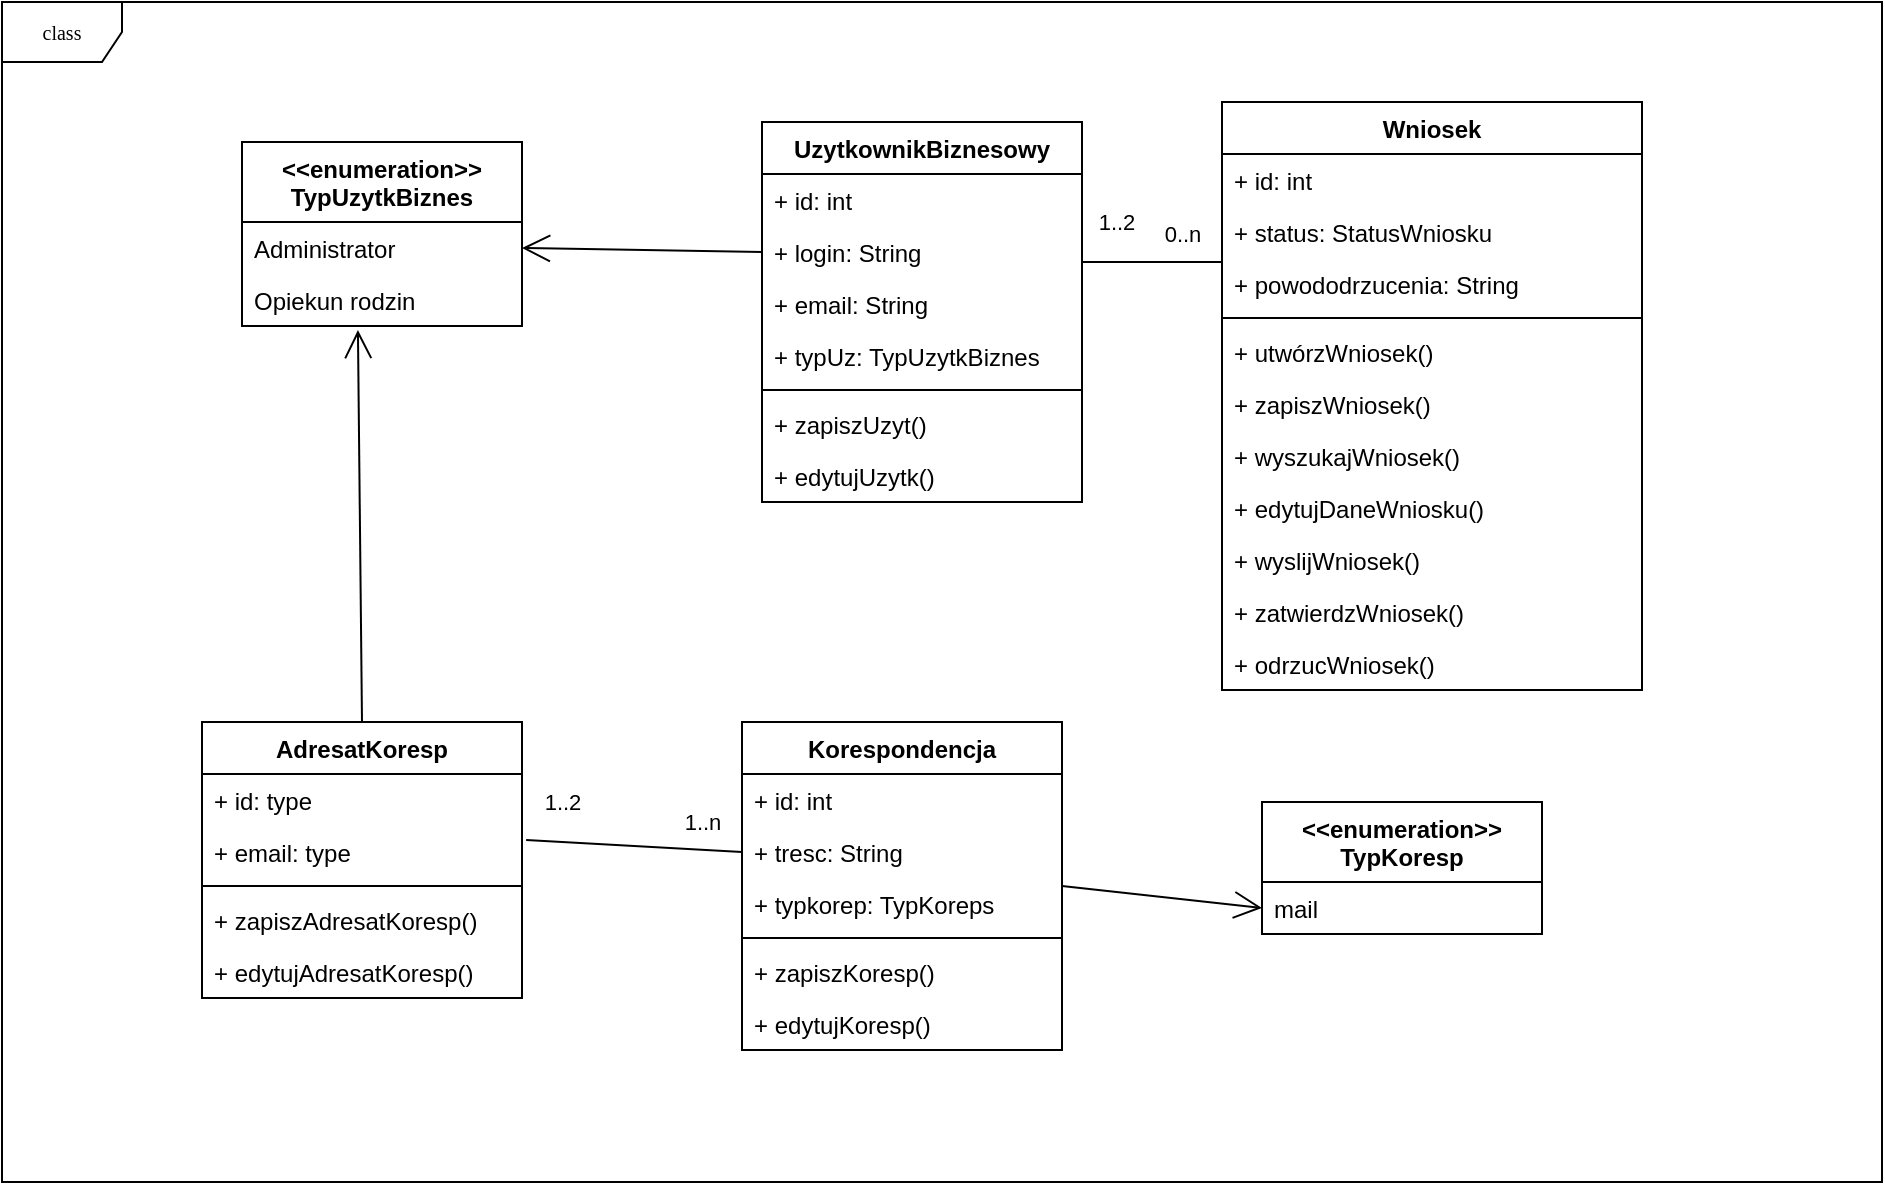 <mxfile version="14.1.9" type="github">
  <diagram id="VLIMwTcRI4crbzWSq6hb" name="Page-1">
    <mxGraphModel dx="1773" dy="480" grid="1" gridSize="10" guides="1" tooltips="1" connect="1" arrows="1" fold="1" page="1" pageScale="1" pageWidth="827" pageHeight="1169" math="0" shadow="0">
      <root>
        <mxCell id="0" />
        <mxCell id="1" parent="0" />
        <mxCell id="uf1KhMOnWmnirB3Yb82l-1" value="Wniosek" style="swimlane;fontStyle=1;align=center;verticalAlign=top;childLayout=stackLayout;horizontal=1;startSize=26;horizontalStack=0;resizeParent=1;resizeParentMax=0;resizeLast=0;collapsible=1;marginBottom=0;" parent="1" vertex="1">
          <mxGeometry x="540" y="50" width="210" height="294" as="geometry" />
        </mxCell>
        <mxCell id="uf1KhMOnWmnirB3Yb82l-2" value="+ id: int&#xa;" style="text;strokeColor=none;fillColor=none;align=left;verticalAlign=top;spacingLeft=4;spacingRight=4;overflow=hidden;rotatable=0;points=[[0,0.5],[1,0.5]];portConstraint=eastwest;" parent="uf1KhMOnWmnirB3Yb82l-1" vertex="1">
          <mxGeometry y="26" width="210" height="26" as="geometry" />
        </mxCell>
        <mxCell id="uf1KhMOnWmnirB3Yb82l-3" value="+ status: StatusWniosku" style="text;strokeColor=none;fillColor=none;align=left;verticalAlign=top;spacingLeft=4;spacingRight=4;overflow=hidden;rotatable=0;points=[[0,0.5],[1,0.5]];portConstraint=eastwest;" parent="uf1KhMOnWmnirB3Yb82l-1" vertex="1">
          <mxGeometry y="52" width="210" height="26" as="geometry" />
        </mxCell>
        <mxCell id="uf1KhMOnWmnirB3Yb82l-4" value="+ powododrzucenia: String" style="text;strokeColor=none;fillColor=none;align=left;verticalAlign=top;spacingLeft=4;spacingRight=4;overflow=hidden;rotatable=0;points=[[0,0.5],[1,0.5]];portConstraint=eastwest;" parent="uf1KhMOnWmnirB3Yb82l-1" vertex="1">
          <mxGeometry y="78" width="210" height="26" as="geometry" />
        </mxCell>
        <mxCell id="uf1KhMOnWmnirB3Yb82l-5" value="" style="line;strokeWidth=1;fillColor=none;align=left;verticalAlign=middle;spacingTop=-1;spacingLeft=3;spacingRight=3;rotatable=0;labelPosition=right;points=[];portConstraint=eastwest;" parent="uf1KhMOnWmnirB3Yb82l-1" vertex="1">
          <mxGeometry y="104" width="210" height="8" as="geometry" />
        </mxCell>
        <mxCell id="uf1KhMOnWmnirB3Yb82l-6" value="+ utwórzWniosek()&#xa;" style="text;strokeColor=none;fillColor=none;align=left;verticalAlign=top;spacingLeft=4;spacingRight=4;overflow=hidden;rotatable=0;points=[[0,0.5],[1,0.5]];portConstraint=eastwest;" parent="uf1KhMOnWmnirB3Yb82l-1" vertex="1">
          <mxGeometry y="112" width="210" height="26" as="geometry" />
        </mxCell>
        <mxCell id="uf1KhMOnWmnirB3Yb82l-7" value="+ zapiszWniosek()&#xa;" style="text;strokeColor=none;fillColor=none;align=left;verticalAlign=top;spacingLeft=4;spacingRight=4;overflow=hidden;rotatable=0;points=[[0,0.5],[1,0.5]];portConstraint=eastwest;" parent="uf1KhMOnWmnirB3Yb82l-1" vertex="1">
          <mxGeometry y="138" width="210" height="26" as="geometry" />
        </mxCell>
        <mxCell id="uf1KhMOnWmnirB3Yb82l-8" value="+ wyszukajWniosek()&#xa;" style="text;strokeColor=none;fillColor=none;align=left;verticalAlign=top;spacingLeft=4;spacingRight=4;overflow=hidden;rotatable=0;points=[[0,0.5],[1,0.5]];portConstraint=eastwest;" parent="uf1KhMOnWmnirB3Yb82l-1" vertex="1">
          <mxGeometry y="164" width="210" height="26" as="geometry" />
        </mxCell>
        <mxCell id="uf1KhMOnWmnirB3Yb82l-9" value="+ edytujDaneWniosku()&#xa;" style="text;strokeColor=none;fillColor=none;align=left;verticalAlign=top;spacingLeft=4;spacingRight=4;overflow=hidden;rotatable=0;points=[[0,0.5],[1,0.5]];portConstraint=eastwest;" parent="uf1KhMOnWmnirB3Yb82l-1" vertex="1">
          <mxGeometry y="190" width="210" height="26" as="geometry" />
        </mxCell>
        <mxCell id="uf1KhMOnWmnirB3Yb82l-10" value="+ wyslijWniosek()&#xa;" style="text;strokeColor=none;fillColor=none;align=left;verticalAlign=top;spacingLeft=4;spacingRight=4;overflow=hidden;rotatable=0;points=[[0,0.5],[1,0.5]];portConstraint=eastwest;" parent="uf1KhMOnWmnirB3Yb82l-1" vertex="1">
          <mxGeometry y="216" width="210" height="26" as="geometry" />
        </mxCell>
        <mxCell id="uf1KhMOnWmnirB3Yb82l-11" value="+ zatwierdzWniosek()&#xa;" style="text;strokeColor=none;fillColor=none;align=left;verticalAlign=top;spacingLeft=4;spacingRight=4;overflow=hidden;rotatable=0;points=[[0,0.5],[1,0.5]];portConstraint=eastwest;" parent="uf1KhMOnWmnirB3Yb82l-1" vertex="1">
          <mxGeometry y="242" width="210" height="26" as="geometry" />
        </mxCell>
        <mxCell id="uf1KhMOnWmnirB3Yb82l-12" value="+ odrzucWniosek()&#xa;" style="text;strokeColor=none;fillColor=none;align=left;verticalAlign=top;spacingLeft=4;spacingRight=4;overflow=hidden;rotatable=0;points=[[0,0.5],[1,0.5]];portConstraint=eastwest;" parent="uf1KhMOnWmnirB3Yb82l-1" vertex="1">
          <mxGeometry y="268" width="210" height="26" as="geometry" />
        </mxCell>
        <mxCell id="uf1KhMOnWmnirB3Yb82l-13" value="UzytkownikBiznesowy" style="swimlane;fontStyle=1;align=center;verticalAlign=top;childLayout=stackLayout;horizontal=1;startSize=26;horizontalStack=0;resizeParent=1;resizeParentMax=0;resizeLast=0;collapsible=1;marginBottom=0;" parent="1" vertex="1">
          <mxGeometry x="310" y="60" width="160" height="190" as="geometry" />
        </mxCell>
        <mxCell id="uf1KhMOnWmnirB3Yb82l-14" value="+ id: int" style="text;strokeColor=none;fillColor=none;align=left;verticalAlign=top;spacingLeft=4;spacingRight=4;overflow=hidden;rotatable=0;points=[[0,0.5],[1,0.5]];portConstraint=eastwest;" parent="uf1KhMOnWmnirB3Yb82l-13" vertex="1">
          <mxGeometry y="26" width="160" height="26" as="geometry" />
        </mxCell>
        <mxCell id="uf1KhMOnWmnirB3Yb82l-17" value="+ login: String" style="text;strokeColor=none;fillColor=none;align=left;verticalAlign=top;spacingLeft=4;spacingRight=4;overflow=hidden;rotatable=0;points=[[0,0.5],[1,0.5]];portConstraint=eastwest;" parent="uf1KhMOnWmnirB3Yb82l-13" vertex="1">
          <mxGeometry y="52" width="160" height="26" as="geometry" />
        </mxCell>
        <mxCell id="uf1KhMOnWmnirB3Yb82l-18" value="+ email: String" style="text;strokeColor=none;fillColor=none;align=left;verticalAlign=top;spacingLeft=4;spacingRight=4;overflow=hidden;rotatable=0;points=[[0,0.5],[1,0.5]];portConstraint=eastwest;" parent="uf1KhMOnWmnirB3Yb82l-13" vertex="1">
          <mxGeometry y="78" width="160" height="26" as="geometry" />
        </mxCell>
        <mxCell id="uf1KhMOnWmnirB3Yb82l-19" value="+ typUz: TypUzytkBiznes" style="text;strokeColor=none;fillColor=none;align=left;verticalAlign=top;spacingLeft=4;spacingRight=4;overflow=hidden;rotatable=0;points=[[0,0.5],[1,0.5]];portConstraint=eastwest;" parent="uf1KhMOnWmnirB3Yb82l-13" vertex="1">
          <mxGeometry y="104" width="160" height="26" as="geometry" />
        </mxCell>
        <mxCell id="uf1KhMOnWmnirB3Yb82l-15" value="" style="line;strokeWidth=1;fillColor=none;align=left;verticalAlign=middle;spacingTop=-1;spacingLeft=3;spacingRight=3;rotatable=0;labelPosition=right;points=[];portConstraint=eastwest;" parent="uf1KhMOnWmnirB3Yb82l-13" vertex="1">
          <mxGeometry y="130" width="160" height="8" as="geometry" />
        </mxCell>
        <mxCell id="uf1KhMOnWmnirB3Yb82l-16" value="+ zapiszUzyt()" style="text;strokeColor=none;fillColor=none;align=left;verticalAlign=top;spacingLeft=4;spacingRight=4;overflow=hidden;rotatable=0;points=[[0,0.5],[1,0.5]];portConstraint=eastwest;" parent="uf1KhMOnWmnirB3Yb82l-13" vertex="1">
          <mxGeometry y="138" width="160" height="26" as="geometry" />
        </mxCell>
        <mxCell id="uf1KhMOnWmnirB3Yb82l-24" value="+ edytujUzytk()" style="text;strokeColor=none;fillColor=none;align=left;verticalAlign=top;spacingLeft=4;spacingRight=4;overflow=hidden;rotatable=0;points=[[0,0.5],[1,0.5]];portConstraint=eastwest;" parent="uf1KhMOnWmnirB3Yb82l-13" vertex="1">
          <mxGeometry y="164" width="160" height="26" as="geometry" />
        </mxCell>
        <mxCell id="uf1KhMOnWmnirB3Yb82l-28" value="&lt;&lt;enumeration&gt;&gt;&#xa;TypUzytkBiznes" style="swimlane;fontStyle=1;childLayout=stackLayout;horizontal=1;startSize=40;fillColor=none;horizontalStack=0;resizeParent=1;resizeParentMax=0;resizeLast=0;collapsible=1;marginBottom=0;" parent="1" vertex="1">
          <mxGeometry x="50" y="70" width="140" height="92" as="geometry" />
        </mxCell>
        <mxCell id="uf1KhMOnWmnirB3Yb82l-29" value="Administrator" style="text;strokeColor=none;fillColor=none;align=left;verticalAlign=top;spacingLeft=4;spacingRight=4;overflow=hidden;rotatable=0;points=[[0,0.5],[1,0.5]];portConstraint=eastwest;" parent="uf1KhMOnWmnirB3Yb82l-28" vertex="1">
          <mxGeometry y="40" width="140" height="26" as="geometry" />
        </mxCell>
        <mxCell id="uf1KhMOnWmnirB3Yb82l-30" value="Opiekun rodzin" style="text;strokeColor=none;fillColor=none;align=left;verticalAlign=top;spacingLeft=4;spacingRight=4;overflow=hidden;rotatable=0;points=[[0,0.5],[1,0.5]];portConstraint=eastwest;" parent="uf1KhMOnWmnirB3Yb82l-28" vertex="1">
          <mxGeometry y="66" width="140" height="26" as="geometry" />
        </mxCell>
        <mxCell id="uf1KhMOnWmnirB3Yb82l-32" value="" style="endArrow=open;endFill=1;endSize=12;html=1;exitX=0;exitY=0.5;exitDx=0;exitDy=0;entryX=1;entryY=0.5;entryDx=0;entryDy=0;" parent="1" source="uf1KhMOnWmnirB3Yb82l-17" target="uf1KhMOnWmnirB3Yb82l-29" edge="1">
          <mxGeometry width="160" relative="1" as="geometry">
            <mxPoint x="230" y="180" as="sourcePoint" />
            <mxPoint x="250" y="90" as="targetPoint" />
          </mxGeometry>
        </mxCell>
        <mxCell id="uf1KhMOnWmnirB3Yb82l-33" value="" style="endArrow=none;html=1;edgeStyle=orthogonalEdgeStyle;" parent="1" edge="1">
          <mxGeometry relative="1" as="geometry">
            <mxPoint x="470" y="130" as="sourcePoint" />
            <mxPoint x="540" y="130" as="targetPoint" />
          </mxGeometry>
        </mxCell>
        <mxCell id="saKP7NnBw4IMIIICu9HM-5" value="0..n" style="edgeLabel;html=1;align=center;verticalAlign=middle;resizable=0;points=[];" vertex="1" connectable="0" parent="uf1KhMOnWmnirB3Yb82l-33">
          <mxGeometry x="0.114" relative="1" as="geometry">
            <mxPoint x="11" y="-14" as="offset" />
          </mxGeometry>
        </mxCell>
        <mxCell id="saKP7NnBw4IMIIICu9HM-6" value="1..2" style="edgeLabel;html=1;align=center;verticalAlign=middle;resizable=0;points=[];" vertex="1" connectable="0" parent="uf1KhMOnWmnirB3Yb82l-33">
          <mxGeometry x="-0.514" relative="1" as="geometry">
            <mxPoint y="-20" as="offset" />
          </mxGeometry>
        </mxCell>
        <mxCell id="uf1KhMOnWmnirB3Yb82l-42" value="AdresatKoresp" style="swimlane;fontStyle=1;align=center;verticalAlign=top;childLayout=stackLayout;horizontal=1;startSize=26;horizontalStack=0;resizeParent=1;resizeParentMax=0;resizeLast=0;collapsible=1;marginBottom=0;" parent="1" vertex="1">
          <mxGeometry x="30" y="360" width="160" height="138" as="geometry" />
        </mxCell>
        <mxCell id="uf1KhMOnWmnirB3Yb82l-43" value="+ id: type" style="text;strokeColor=none;fillColor=none;align=left;verticalAlign=top;spacingLeft=4;spacingRight=4;overflow=hidden;rotatable=0;points=[[0,0.5],[1,0.5]];portConstraint=eastwest;" parent="uf1KhMOnWmnirB3Yb82l-42" vertex="1">
          <mxGeometry y="26" width="160" height="26" as="geometry" />
        </mxCell>
        <mxCell id="uf1KhMOnWmnirB3Yb82l-44" value="+ email: type" style="text;strokeColor=none;fillColor=none;align=left;verticalAlign=top;spacingLeft=4;spacingRight=4;overflow=hidden;rotatable=0;points=[[0,0.5],[1,0.5]];portConstraint=eastwest;" parent="uf1KhMOnWmnirB3Yb82l-42" vertex="1">
          <mxGeometry y="52" width="160" height="26" as="geometry" />
        </mxCell>
        <mxCell id="uf1KhMOnWmnirB3Yb82l-45" value="" style="line;strokeWidth=1;fillColor=none;align=left;verticalAlign=middle;spacingTop=-1;spacingLeft=3;spacingRight=3;rotatable=0;labelPosition=right;points=[];portConstraint=eastwest;" parent="uf1KhMOnWmnirB3Yb82l-42" vertex="1">
          <mxGeometry y="78" width="160" height="8" as="geometry" />
        </mxCell>
        <mxCell id="uf1KhMOnWmnirB3Yb82l-46" value="+ zapiszAdresatKoresp()" style="text;strokeColor=none;fillColor=none;align=left;verticalAlign=top;spacingLeft=4;spacingRight=4;overflow=hidden;rotatable=0;points=[[0,0.5],[1,0.5]];portConstraint=eastwest;" parent="uf1KhMOnWmnirB3Yb82l-42" vertex="1">
          <mxGeometry y="86" width="160" height="26" as="geometry" />
        </mxCell>
        <mxCell id="uf1KhMOnWmnirB3Yb82l-47" value="+ edytujAdresatKoresp()" style="text;strokeColor=none;fillColor=none;align=left;verticalAlign=top;spacingLeft=4;spacingRight=4;overflow=hidden;rotatable=0;points=[[0,0.5],[1,0.5]];portConstraint=eastwest;" parent="uf1KhMOnWmnirB3Yb82l-42" vertex="1">
          <mxGeometry y="112" width="160" height="26" as="geometry" />
        </mxCell>
        <mxCell id="uf1KhMOnWmnirB3Yb82l-48" value="&lt;&lt;enumeration&gt;&gt;&#xa;TypKoresp" style="swimlane;fontStyle=1;childLayout=stackLayout;horizontal=1;startSize=40;fillColor=none;horizontalStack=0;resizeParent=1;resizeParentMax=0;resizeLast=0;collapsible=1;marginBottom=0;" parent="1" vertex="1">
          <mxGeometry x="560" y="400" width="140" height="66" as="geometry" />
        </mxCell>
        <mxCell id="uf1KhMOnWmnirB3Yb82l-49" value="mail" style="text;strokeColor=none;fillColor=none;align=left;verticalAlign=top;spacingLeft=4;spacingRight=4;overflow=hidden;rotatable=0;points=[[0,0.5],[1,0.5]];portConstraint=eastwest;" parent="uf1KhMOnWmnirB3Yb82l-48" vertex="1">
          <mxGeometry y="40" width="140" height="26" as="geometry" />
        </mxCell>
        <mxCell id="uf1KhMOnWmnirB3Yb82l-51" value="" style="endArrow=open;endFill=1;endSize=12;html=1;exitX=1;exitY=0.154;exitDx=0;exitDy=0;exitPerimeter=0;entryX=0;entryY=0.5;entryDx=0;entryDy=0;" parent="1" target="uf1KhMOnWmnirB3Yb82l-49" edge="1" source="uf1KhMOnWmnirB3Yb82l-70">
          <mxGeometry width="160" relative="1" as="geometry">
            <mxPoint x="258.08" y="412.044" as="sourcePoint" />
            <mxPoint x="570" y="432" as="targetPoint" />
          </mxGeometry>
        </mxCell>
        <mxCell id="uf1KhMOnWmnirB3Yb82l-65" value="Korespondencja" style="swimlane;fontStyle=1;align=center;verticalAlign=top;childLayout=stackLayout;horizontal=1;startSize=26;horizontalStack=0;resizeParent=1;resizeParentMax=0;resizeLast=0;collapsible=1;marginBottom=0;" parent="1" vertex="1">
          <mxGeometry x="300" y="360" width="160" height="164" as="geometry" />
        </mxCell>
        <mxCell id="uf1KhMOnWmnirB3Yb82l-66" value="+ id: int" style="text;strokeColor=none;fillColor=none;align=left;verticalAlign=top;spacingLeft=4;spacingRight=4;overflow=hidden;rotatable=0;points=[[0,0.5],[1,0.5]];portConstraint=eastwest;" parent="uf1KhMOnWmnirB3Yb82l-65" vertex="1">
          <mxGeometry y="26" width="160" height="26" as="geometry" />
        </mxCell>
        <mxCell id="uf1KhMOnWmnirB3Yb82l-69" value="+ tresc: String" style="text;strokeColor=none;fillColor=none;align=left;verticalAlign=top;spacingLeft=4;spacingRight=4;overflow=hidden;rotatable=0;points=[[0,0.5],[1,0.5]];portConstraint=eastwest;" parent="uf1KhMOnWmnirB3Yb82l-65" vertex="1">
          <mxGeometry y="52" width="160" height="26" as="geometry" />
        </mxCell>
        <mxCell id="uf1KhMOnWmnirB3Yb82l-70" value="+ typkorep: TypKoreps" style="text;strokeColor=none;fillColor=none;align=left;verticalAlign=top;spacingLeft=4;spacingRight=4;overflow=hidden;rotatable=0;points=[[0,0.5],[1,0.5]];portConstraint=eastwest;" parent="uf1KhMOnWmnirB3Yb82l-65" vertex="1">
          <mxGeometry y="78" width="160" height="26" as="geometry" />
        </mxCell>
        <mxCell id="uf1KhMOnWmnirB3Yb82l-67" value="" style="line;strokeWidth=1;fillColor=none;align=left;verticalAlign=middle;spacingTop=-1;spacingLeft=3;spacingRight=3;rotatable=0;labelPosition=right;points=[];portConstraint=eastwest;" parent="uf1KhMOnWmnirB3Yb82l-65" vertex="1">
          <mxGeometry y="104" width="160" height="8" as="geometry" />
        </mxCell>
        <mxCell id="uf1KhMOnWmnirB3Yb82l-68" value="+ zapiszKoresp()" style="text;strokeColor=none;fillColor=none;align=left;verticalAlign=top;spacingLeft=4;spacingRight=4;overflow=hidden;rotatable=0;points=[[0,0.5],[1,0.5]];portConstraint=eastwest;" parent="uf1KhMOnWmnirB3Yb82l-65" vertex="1">
          <mxGeometry y="112" width="160" height="26" as="geometry" />
        </mxCell>
        <mxCell id="uf1KhMOnWmnirB3Yb82l-75" value="+ edytujKoresp()" style="text;strokeColor=none;fillColor=none;align=left;verticalAlign=top;spacingLeft=4;spacingRight=4;overflow=hidden;rotatable=0;points=[[0,0.5],[1,0.5]];portConstraint=eastwest;" parent="uf1KhMOnWmnirB3Yb82l-65" vertex="1">
          <mxGeometry y="138" width="160" height="26" as="geometry" />
        </mxCell>
        <mxCell id="uf1KhMOnWmnirB3Yb82l-80" value="class" style="shape=umlFrame;whiteSpace=wrap;html=1;rounded=0;shadow=0;comic=0;labelBackgroundColor=none;strokeWidth=1;fontFamily=Verdana;fontSize=10;align=center;" parent="1" vertex="1">
          <mxGeometry x="-70" width="940" height="590" as="geometry" />
        </mxCell>
        <mxCell id="saKP7NnBw4IMIIICu9HM-14" value="" style="endArrow=open;endFill=1;endSize=12;html=1;entryX=0.414;entryY=1.077;entryDx=0;entryDy=0;entryPerimeter=0;exitX=0.5;exitY=0;exitDx=0;exitDy=0;" edge="1" parent="1" source="uf1KhMOnWmnirB3Yb82l-42" target="uf1KhMOnWmnirB3Yb82l-30">
          <mxGeometry width="160" relative="1" as="geometry">
            <mxPoint x="110" y="350" as="sourcePoint" />
            <mxPoint x="80" y="290" as="targetPoint" />
          </mxGeometry>
        </mxCell>
        <mxCell id="saKP7NnBw4IMIIICu9HM-15" value="" style="endArrow=none;html=1;entryX=0;entryY=0.5;entryDx=0;entryDy=0;exitX=1.013;exitY=0.269;exitDx=0;exitDy=0;exitPerimeter=0;" edge="1" parent="1" source="uf1KhMOnWmnirB3Yb82l-44" target="uf1KhMOnWmnirB3Yb82l-69">
          <mxGeometry width="50" height="50" relative="1" as="geometry">
            <mxPoint x="200" y="420" as="sourcePoint" />
            <mxPoint x="250" y="370" as="targetPoint" />
          </mxGeometry>
        </mxCell>
        <mxCell id="saKP7NnBw4IMIIICu9HM-16" value="1..2" style="edgeLabel;html=1;align=center;verticalAlign=middle;resizable=0;points=[];" vertex="1" connectable="0" parent="saKP7NnBw4IMIIICu9HM-15">
          <mxGeometry x="0.379" y="1" relative="1" as="geometry">
            <mxPoint x="-57.02" y="-22.14" as="offset" />
          </mxGeometry>
        </mxCell>
        <mxCell id="saKP7NnBw4IMIIICu9HM-17" value="1..n" style="edgeLabel;html=1;align=center;verticalAlign=middle;resizable=0;points=[];" vertex="1" connectable="0" parent="saKP7NnBw4IMIIICu9HM-15">
          <mxGeometry x="0.349" y="1" relative="1" as="geometry">
            <mxPoint x="14.98" y="-12.05" as="offset" />
          </mxGeometry>
        </mxCell>
      </root>
    </mxGraphModel>
  </diagram>
</mxfile>
